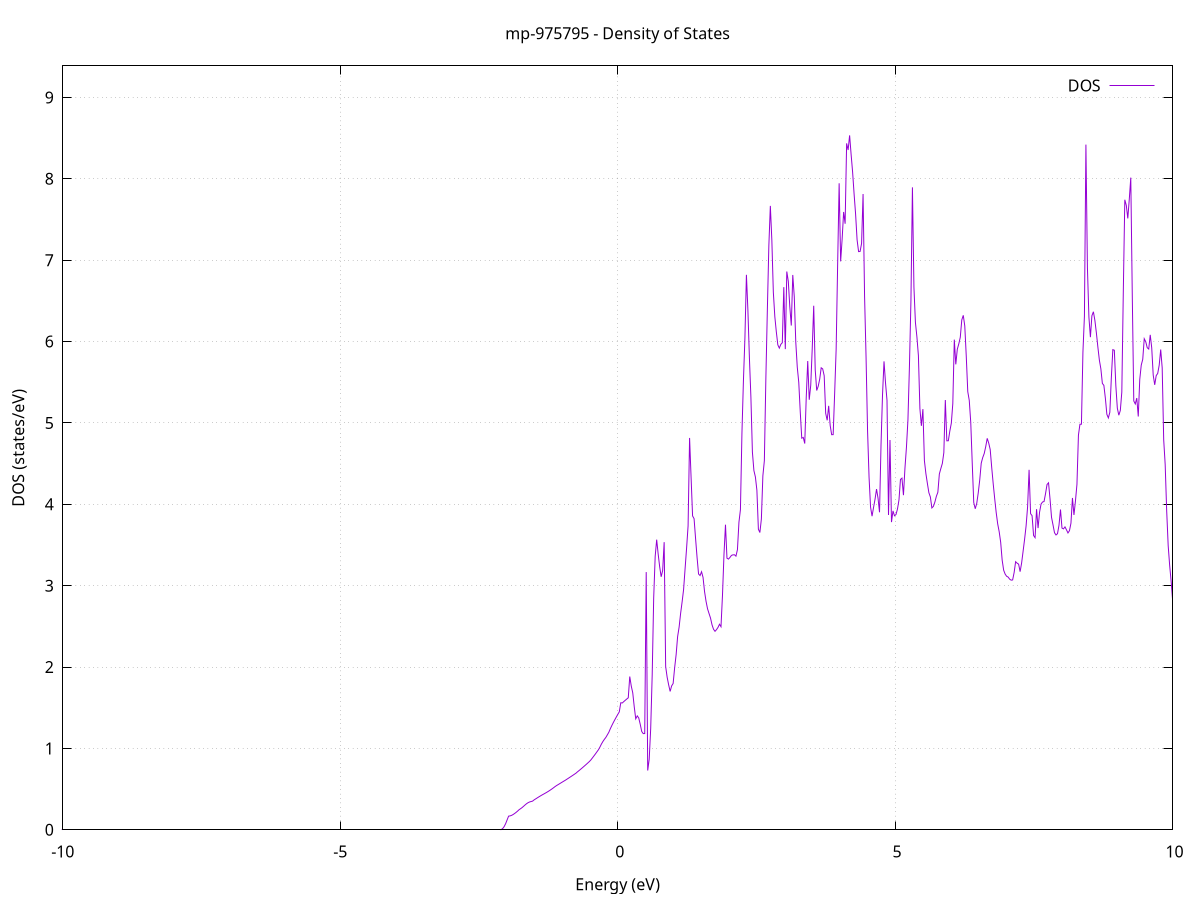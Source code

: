 set title 'mp-975795 - Density of States'
set xlabel 'Energy (eV)'
set ylabel 'DOS (states/eV)'
set grid
set xrange [-10:10]
set yrange [0:9.388]
set xzeroaxis lt -1
set terminal png size 800,600
set output 'mp-975795_dos_gnuplot.png'
plot '-' using 1:2 with lines title 'DOS'
-35.065600 0.000000
-35.038700 0.000000
-35.011700 0.000000
-34.984800 0.000000
-34.957800 0.000000
-34.930800 0.000000
-34.903900 0.000000
-34.876900 0.000000
-34.850000 0.000000
-34.823000 0.000000
-34.796100 0.000000
-34.769100 0.000000
-34.742200 0.000000
-34.715200 0.000000
-34.688300 0.000000
-34.661300 0.000000
-34.634300 0.000000
-34.607400 0.000000
-34.580400 0.000000
-34.553500 0.000000
-34.526500 0.000000
-34.499600 0.000000
-34.472600 0.000000
-34.445700 0.000000
-34.418700 0.000000
-34.391700 0.000000
-34.364800 0.000000
-34.337800 0.000000
-34.310900 0.000000
-34.283900 0.000000
-34.257000 0.000000
-34.230000 0.000000
-34.203100 0.000000
-34.176100 0.000000
-34.149200 0.000000
-34.122200 0.000000
-34.095200 0.000000
-34.068300 0.000000
-34.041300 0.000000
-34.014400 0.000000
-33.987400 0.000000
-33.960500 0.000000
-33.933500 0.000000
-33.906600 0.000000
-33.879600 0.000000
-33.852700 0.000000
-33.825700 0.000000
-33.798700 0.000000
-33.771800 0.000000
-33.744800 0.000000
-33.717900 0.000000
-33.690900 0.000000
-33.664000 0.000000
-33.637000 0.000000
-33.610100 0.000000
-33.583100 0.000000
-33.556100 0.000000
-33.529200 0.000000
-33.502200 0.000000
-33.475300 0.000000
-33.448300 0.000000
-33.421400 0.000000
-33.394400 0.000000
-33.367500 0.000000
-33.340500 0.000000
-33.313600 0.000000
-33.286600 0.000000
-33.259600 0.000000
-33.232700 0.000000
-33.205700 0.000000
-33.178800 0.000000
-33.151800 0.000000
-33.124900 0.000000
-33.097900 0.000000
-33.071000 0.000000
-33.044000 0.000000
-33.017000 0.000000
-32.990100 0.000000
-32.963100 0.000000
-32.936200 0.000000
-32.909200 0.000000
-32.882300 0.000000
-32.855300 0.000000
-32.828400 0.000000
-32.801400 0.000000
-32.774500 0.000000
-32.747500 0.000000
-32.720500 0.000000
-32.693600 0.000000
-32.666600 0.000000
-32.639700 0.000000
-32.612700 0.000000
-32.585800 0.000000
-32.558800 0.000000
-32.531900 0.000000
-32.504900 0.000000
-32.477900 0.000000
-32.451000 0.000000
-32.424000 0.000000
-32.397100 0.000000
-32.370100 0.000000
-32.343200 0.000000
-32.316200 0.000000
-32.289300 0.000000
-32.262300 0.000000
-32.235400 0.000000
-32.208400 0.000000
-32.181400 0.000000
-32.154500 0.000000
-32.127500 0.000000
-32.100600 0.000000
-32.073600 0.000000
-32.046700 0.000000
-32.019700 0.000000
-31.992800 0.000000
-31.965800 0.000000
-31.938900 0.000000
-31.911900 0.000000
-31.884900 0.000000
-31.858000 0.000000
-31.831000 0.000000
-31.804100 0.000000
-31.777100 0.000000
-31.750200 0.000000
-31.723200 0.000000
-31.696300 0.000000
-31.669300 0.000000
-31.642300 0.000000
-31.615400 0.000000
-31.588400 0.000000
-31.561500 0.000000
-31.534500 0.000000
-31.507600 0.000000
-31.480600 0.000000
-31.453700 0.000000
-31.426700 0.000000
-31.399800 0.000000
-31.372800 0.000000
-31.345800 0.000000
-31.318900 0.000000
-31.291900 0.000000
-31.265000 0.000000
-31.238000 0.000000
-31.211100 0.000000
-31.184100 0.000000
-31.157200 0.000000
-31.130200 0.000000
-31.103200 0.000000
-31.076300 0.000000
-31.049300 0.000000
-31.022400 0.000000
-30.995400 0.000000
-30.968500 0.000000
-30.941500 0.000000
-30.914600 0.000000
-30.887600 0.000000
-30.860700 0.000000
-30.833700 0.000000
-30.806700 0.000000
-30.779800 0.000000
-30.752800 0.000000
-30.725900 0.000000
-30.698900 0.000000
-30.672000 0.000000
-30.645000 0.000000
-30.618100 0.000000
-30.591100 0.000000
-30.564200 0.000000
-30.537200 0.000000
-30.510200 0.000000
-30.483300 0.000000
-30.456300 0.000000
-30.429400 0.000000
-30.402400 0.000000
-30.375500 0.000000
-30.348500 0.000000
-30.321600 0.000000
-30.294600 0.000000
-30.267600 0.000000
-30.240700 0.000000
-30.213700 0.000000
-30.186800 0.000000
-30.159800 0.000000
-30.132900 0.000000
-30.105900 0.000000
-30.079000 0.000000
-30.052000 0.000000
-30.025100 0.000000
-29.998100 0.000000
-29.971100 0.000000
-29.944200 0.000000
-29.917200 0.000000
-29.890300 0.000000
-29.863300 0.000000
-29.836400 0.000000
-29.809400 0.000000
-29.782500 0.000000
-29.755500 0.000000
-29.728500 0.000000
-29.701600 0.000000
-29.674600 0.000000
-29.647700 0.000000
-29.620700 0.000000
-29.593800 0.000000
-29.566800 0.000000
-29.539900 0.000000
-29.512900 0.000000
-29.486000 0.000000
-29.459000 0.000000
-29.432000 0.000000
-29.405100 0.000000
-29.378100 0.000000
-29.351200 0.000000
-29.324200 0.000000
-29.297300 0.000000
-29.270300 0.000000
-29.243400 0.000000
-29.216400 0.000000
-29.189500 0.000000
-29.162500 0.000000
-29.135500 0.000000
-29.108600 0.000000
-29.081600 0.000000
-29.054700 0.000000
-29.027700 0.000000
-29.000800 0.000000
-28.973800 0.000000
-28.946900 0.000000
-28.919900 0.000000
-28.892900 0.000000
-28.866000 0.000000
-28.839000 0.000000
-28.812100 0.000000
-28.785100 0.000000
-28.758200 0.000000
-28.731200 0.000000
-28.704300 0.000000
-28.677300 0.000000
-28.650400 0.000000
-28.623400 0.000000
-28.596400 0.000000
-28.569500 0.000000
-28.542500 0.000000
-28.515600 0.000000
-28.488600 0.000000
-28.461700 0.000000
-28.434700 0.000000
-28.407800 0.000000
-28.380800 0.000000
-28.353800 0.000000
-28.326900 0.000000
-28.299900 0.000000
-28.273000 0.000000
-28.246000 0.000000
-28.219100 0.000000
-28.192100 0.000000
-28.165200 0.000000
-28.138200 0.000000
-28.111300 0.000000
-28.084300 0.000000
-28.057300 0.000000
-28.030400 0.000000
-28.003400 0.000000
-27.976500 0.000000
-27.949500 0.000000
-27.922600 0.000000
-27.895600 0.000000
-27.868700 0.000000
-27.841700 0.000000
-27.814800 0.000000
-27.787800 0.000000
-27.760800 0.000000
-27.733900 0.000000
-27.706900 0.000000
-27.680000 0.000000
-27.653000 0.000000
-27.626100 0.000000
-27.599100 0.000000
-27.572200 0.000000
-27.545200 0.000000
-27.518200 0.000000
-27.491300 0.000000
-27.464300 0.000000
-27.437400 0.000000
-27.410400 0.000000
-27.383500 0.000000
-27.356500 0.000000
-27.329600 0.000000
-27.302600 0.000000
-27.275700 0.000000
-27.248700 0.000000
-27.221700 0.000000
-27.194800 0.000000
-27.167800 0.000000
-27.140900 0.000000
-27.113900 0.000000
-27.087000 0.000000
-27.060000 0.000000
-27.033100 0.000000
-27.006100 0.000000
-26.979100 0.000000
-26.952200 0.000000
-26.925200 0.000000
-26.898300 0.000000
-26.871300 0.000000
-26.844400 0.000000
-26.817400 0.000000
-26.790500 0.000000
-26.763500 0.000000
-26.736600 0.000000
-26.709600 0.000000
-26.682600 0.000000
-26.655700 0.000000
-26.628700 0.000000
-26.601800 0.000000
-26.574800 0.000000
-26.547900 0.000000
-26.520900 0.000000
-26.494000 0.000000
-26.467000 0.000000
-26.440100 0.000000
-26.413100 0.000000
-26.386100 0.000000
-26.359200 0.000000
-26.332200 0.000000
-26.305300 0.000000
-26.278300 0.000000
-26.251400 0.000000
-26.224400 0.000000
-26.197500 0.000000
-26.170500 0.000000
-26.143500 0.000000
-26.116600 0.000000
-26.089600 0.000000
-26.062700 0.000000
-26.035700 0.000000
-26.008800 0.000000
-25.981800 0.000000
-25.954900 0.000000
-25.927900 0.000000
-25.901000 0.000000
-25.874000 0.000000
-25.847000 0.000000
-25.820100 0.000000
-25.793100 0.000000
-25.766200 0.000000
-25.739200 0.000000
-25.712300 0.000000
-25.685300 0.000000
-25.658400 0.000000
-25.631400 0.000000
-25.604400 0.000000
-25.577500 0.000000
-25.550500 0.000000
-25.523600 0.000000
-25.496600 0.000000
-25.469700 0.000000
-25.442700 0.000000
-25.415800 0.000000
-25.388800 0.000000
-25.361900 0.000000
-25.334900 0.000000
-25.307900 0.000000
-25.281000 0.000000
-25.254000 0.000000
-25.227100 0.000000
-25.200100 0.000000
-25.173200 0.000000
-25.146200 0.000000
-25.119300 0.000000
-25.092300 0.000000
-25.065400 0.000000
-25.038400 0.000000
-25.011400 0.000000
-24.984500 0.000000
-24.957500 0.000000
-24.930600 0.000000
-24.903600 0.000000
-24.876700 0.000000
-24.849700 0.000000
-24.822800 0.000000
-24.795800 0.000000
-24.768800 0.000000
-24.741900 0.000000
-24.714900 0.000000
-24.688000 0.000000
-24.661000 0.000000
-24.634100 0.000000
-24.607100 0.000000
-24.580200 0.000000
-24.553200 0.000000
-24.526300 0.000000
-24.499300 0.000000
-24.472300 0.000000
-24.445400 0.000000
-24.418400 0.000000
-24.391500 0.000000
-24.364500 0.000000
-24.337600 0.000000
-24.310600 0.000000
-24.283700 0.000000
-24.256700 0.000000
-24.229700 0.000000
-24.202800 0.000000
-24.175800 0.000000
-24.148900 0.000000
-24.121900 0.000000
-24.095000 0.000000
-24.068000 0.000000
-24.041100 0.000000
-24.014100 0.000000
-23.987200 0.000000
-23.960200 0.000000
-23.933200 0.000000
-23.906300 0.000000
-23.879300 0.000000
-23.852400 0.000000
-23.825400 0.000000
-23.798500 0.000000
-23.771500 0.000000
-23.744600 0.000000
-23.717600 0.000000
-23.690700 0.000000
-23.663700 0.000000
-23.636700 0.000000
-23.609800 0.000000
-23.582800 0.000000
-23.555900 0.000000
-23.528900 0.000000
-23.502000 0.000000
-23.475000 0.000000
-23.448100 0.000000
-23.421100 0.000000
-23.394100 0.000000
-23.367200 0.000000
-23.340200 0.000000
-23.313300 0.000000
-23.286300 0.000000
-23.259400 0.000000
-23.232400 0.000000
-23.205500 0.000000
-23.178500 0.000000
-23.151600 0.000000
-23.124600 0.000000
-23.097600 0.000000
-23.070700 0.000000
-23.043700 0.000000
-23.016800 0.000000
-22.989800 0.000000
-22.962900 0.000000
-22.935900 0.000000
-22.909000 0.000000
-22.882000 0.000000
-22.855000 0.000000
-22.828100 0.000000
-22.801100 0.000000
-22.774200 0.000000
-22.747200 0.000000
-22.720300 0.000000
-22.693300 0.000000
-22.666400 0.000000
-22.639400 0.000000
-22.612500 0.000000
-22.585500 0.000000
-22.558500 8.411300
-22.531600 15.690000
-22.504600 51.678600
-22.477700 51.812000
-22.450700 63.717600
-22.423800 24.204200
-22.396800 42.992800
-22.369900 38.914600
-22.342900 46.150200
-22.316000 35.088500
-22.289000 28.296500
-22.262000 81.463500
-22.235100 68.845200
-22.208100 82.211300
-22.181200 0.000000
-22.154200 0.000000
-22.127300 0.000000
-22.100300 0.000000
-22.073400 0.000000
-22.046400 0.000000
-22.019400 0.000000
-21.992500 0.000000
-21.965500 0.000000
-21.938600 0.000000
-21.911600 0.000000
-21.884700 0.000000
-21.857700 0.000000
-21.830800 0.000000
-21.803800 0.000000
-21.776900 0.000000
-21.749900 0.000000
-21.722900 0.000000
-21.696000 0.000000
-21.669000 0.000000
-21.642100 0.000000
-21.615100 0.000000
-21.588200 0.000000
-21.561200 0.000000
-21.534300 0.000000
-21.507300 0.000000
-21.480300 0.000000
-21.453400 0.000000
-21.426400 0.000000
-21.399500 0.000000
-21.372500 0.000000
-21.345600 0.000000
-21.318600 0.000000
-21.291700 0.000000
-21.264700 0.000000
-21.237800 0.000000
-21.210800 0.000000
-21.183800 0.000000
-21.156900 0.000000
-21.129900 0.000000
-21.103000 0.000000
-21.076000 0.000000
-21.049100 0.000000
-21.022100 0.000000
-20.995200 0.000000
-20.968200 0.000000
-20.941200 0.000000
-20.914300 0.000000
-20.887300 0.000000
-20.860400 0.000000
-20.833400 0.000000
-20.806500 0.000000
-20.779500 0.000000
-20.752600 0.000000
-20.725600 0.000000
-20.698700 0.000000
-20.671700 0.000000
-20.644700 0.000000
-20.617800 0.000000
-20.590800 0.000000
-20.563900 0.000000
-20.536900 0.000000
-20.510000 0.000000
-20.483000 0.000000
-20.456100 0.000000
-20.429100 0.000000
-20.402200 0.000000
-20.375200 0.000000
-20.348200 0.000000
-20.321300 0.000000
-20.294300 0.000000
-20.267400 0.000000
-20.240400 0.000000
-20.213500 0.000000
-20.186500 0.000000
-20.159600 0.000000
-20.132600 0.000000
-20.105600 0.000000
-20.078700 0.000000
-20.051700 0.000000
-20.024800 0.000000
-19.997800 0.000000
-19.970900 0.000000
-19.943900 0.000000
-19.917000 0.000000
-19.890000 0.000000
-19.863100 0.000000
-19.836100 0.000000
-19.809100 0.000000
-19.782200 0.000000
-19.755200 0.000000
-19.728300 0.000000
-19.701300 0.000000
-19.674400 0.000000
-19.647400 0.000000
-19.620500 0.000000
-19.593500 0.000000
-19.566500 0.000000
-19.539600 0.000000
-19.512600 0.000000
-19.485700 0.000000
-19.458700 0.000000
-19.431800 0.000000
-19.404800 0.000000
-19.377900 0.000000
-19.350900 0.000000
-19.324000 0.000000
-19.297000 0.000000
-19.270000 0.000000
-19.243100 0.000000
-19.216100 0.000000
-19.189200 0.000000
-19.162200 0.000000
-19.135300 0.000000
-19.108300 0.000000
-19.081400 0.000000
-19.054400 0.000000
-19.027500 0.000000
-19.000500 0.000000
-18.973500 0.000000
-18.946600 0.000000
-18.919600 0.000000
-18.892700 0.000000
-18.865700 0.000000
-18.838800 0.000000
-18.811800 0.000000
-18.784900 0.000000
-18.757900 0.000000
-18.730900 0.000000
-18.704000 0.000000
-18.677000 0.000000
-18.650100 0.000000
-18.623100 0.000000
-18.596200 0.000000
-18.569200 0.000000
-18.542300 0.000000
-18.515300 0.000000
-18.488400 0.000000
-18.461400 0.000000
-18.434400 0.000000
-18.407500 0.000000
-18.380500 0.000000
-18.353600 0.000000
-18.326600 0.000000
-18.299700 0.000000
-18.272700 0.000000
-18.245800 0.000000
-18.218800 0.000000
-18.191800 0.000000
-18.164900 0.000000
-18.137900 0.000000
-18.111000 0.000000
-18.084000 0.000000
-18.057100 0.000000
-18.030100 0.000000
-18.003200 0.000000
-17.976200 0.000000
-17.949300 0.000000
-17.922300 0.000000
-17.895300 0.000000
-17.868400 0.000000
-17.841400 0.000000
-17.814500 0.000000
-17.787500 0.000000
-17.760600 0.000000
-17.733600 0.000000
-17.706700 0.000000
-17.679700 0.000000
-17.652800 0.000000
-17.625800 0.000000
-17.598800 0.000000
-17.571900 0.000000
-17.544900 0.000000
-17.518000 0.000000
-17.491000 0.000000
-17.464100 0.000000
-17.437100 0.000000
-17.410200 0.000000
-17.383200 0.000000
-17.356200 0.000000
-17.329300 0.000000
-17.302300 0.000000
-17.275400 0.000000
-17.248400 0.000000
-17.221500 0.000000
-17.194500 0.000000
-17.167600 0.000000
-17.140600 0.000000
-17.113700 0.000000
-17.086700 0.000000
-17.059700 0.000000
-17.032800 0.000000
-17.005800 0.000000
-16.978900 0.000000
-16.951900 0.000000
-16.925000 0.000000
-16.898000 0.000000
-16.871100 0.000000
-16.844100 0.000000
-16.817100 0.000000
-16.790200 0.000000
-16.763200 0.000000
-16.736300 0.000000
-16.709300 0.000000
-16.682400 0.000000
-16.655400 0.000000
-16.628500 0.000000
-16.601500 0.000000
-16.574600 0.000000
-16.547600 0.000000
-16.520600 0.000000
-16.493700 0.000000
-16.466700 0.000000
-16.439800 0.000000
-16.412800 0.000000
-16.385900 0.000000
-16.358900 0.000000
-16.332000 0.000000
-16.305000 0.000000
-16.278100 0.000000
-16.251100 0.000000
-16.224100 0.000000
-16.197200 0.000000
-16.170200 0.000000
-16.143300 0.000000
-16.116300 0.000000
-16.089400 0.000000
-16.062400 0.000000
-16.035500 0.000000
-16.008500 0.000000
-15.981500 0.000000
-15.954600 0.000000
-15.927600 0.000000
-15.900700 0.000000
-15.873700 0.000000
-15.846800 0.000000
-15.819800 0.000000
-15.792900 0.000000
-15.765900 0.000000
-15.739000 0.000000
-15.712000 0.000000
-15.685000 0.000000
-15.658100 0.000000
-15.631100 0.000000
-15.604200 0.000000
-15.577200 0.000000
-15.550300 0.000000
-15.523300 0.000000
-15.496400 0.000000
-15.469400 0.000000
-15.442400 0.000000
-15.415500 0.000000
-15.388500 0.000000
-15.361600 0.000000
-15.334600 0.000000
-15.307700 0.000000
-15.280700 0.000000
-15.253800 0.000000
-15.226800 0.000000
-15.199900 0.000000
-15.172900 0.000000
-15.145900 0.000000
-15.119000 0.000000
-15.092000 0.000000
-15.065100 0.000000
-15.038100 0.000000
-15.011200 0.000000
-14.984200 0.000000
-14.957300 0.000000
-14.930300 0.000000
-14.903400 0.000000
-14.876400 0.000000
-14.849400 0.000000
-14.822500 0.000000
-14.795500 11.249200
-14.768600 115.841800
-14.741600 0.000000
-14.714700 0.000000
-14.687700 0.000000
-14.660800 0.000000
-14.633800 0.000000
-14.606800 0.000000
-14.579900 0.000000
-14.552900 0.000000
-14.526000 0.000000
-14.499000 0.000000
-14.472100 0.000000
-14.445100 0.000000
-14.418200 0.000000
-14.391200 0.000000
-14.364300 0.000000
-14.337300 0.000000
-14.310300 0.000000
-14.283400 0.000000
-14.256400 0.000000
-14.229500 0.000000
-14.202500 0.000000
-14.175600 0.000000
-14.148600 0.000000
-14.121700 0.000000
-14.094700 0.000000
-14.067700 0.000000
-14.040800 0.000000
-14.013800 0.000000
-13.986900 0.000000
-13.959900 0.000000
-13.933000 0.000000
-13.906000 0.000000
-13.879100 0.000000
-13.852100 0.000000
-13.825200 0.000000
-13.798200 0.000000
-13.771200 0.000000
-13.744300 0.000000
-13.717300 0.000000
-13.690400 0.000000
-13.663400 0.000000
-13.636500 0.000000
-13.609500 0.000000
-13.582600 0.000000
-13.555600 0.000000
-13.528700 0.000000
-13.501700 0.000000
-13.474700 0.000000
-13.447800 0.000000
-13.420800 0.000000
-13.393900 0.000000
-13.366900 0.000000
-13.340000 0.000000
-13.313000 0.000000
-13.286100 0.000000
-13.259100 0.000000
-13.232100 0.000000
-13.205200 0.000000
-13.178200 0.000000
-13.151300 0.000000
-13.124300 0.000000
-13.097400 0.000000
-13.070400 0.000000
-13.043500 0.000000
-13.016500 0.000000
-12.989600 0.000000
-12.962600 0.000000
-12.935600 0.000000
-12.908700 0.000000
-12.881700 0.000000
-12.854800 0.000000
-12.827800 0.000000
-12.800900 0.000000
-12.773900 0.000000
-12.747000 0.000000
-12.720000 0.000000
-12.693000 0.000000
-12.666100 0.000000
-12.639100 0.000000
-12.612200 0.000000
-12.585200 0.000000
-12.558300 0.000000
-12.531300 0.000000
-12.504400 0.000000
-12.477400 0.000000
-12.450500 0.000000
-12.423500 0.000000
-12.396500 0.000000
-12.369600 0.000000
-12.342600 0.000000
-12.315700 0.000000
-12.288700 0.000000
-12.261800 0.000000
-12.234800 0.000000
-12.207900 0.000000
-12.180900 0.000000
-12.154000 0.000000
-12.127000 0.000000
-12.100000 0.000000
-12.073100 0.000000
-12.046100 0.000000
-12.019200 0.000000
-11.992200 0.000000
-11.965300 0.000000
-11.938300 0.000000
-11.911400 0.000000
-11.884400 0.000000
-11.857400 0.000000
-11.830500 0.000000
-11.803500 0.000000
-11.776600 0.000000
-11.749600 0.000000
-11.722700 0.000000
-11.695700 0.000000
-11.668800 0.000000
-11.641800 0.000000
-11.614900 0.000000
-11.587900 0.000000
-11.560900 0.000000
-11.534000 0.000000
-11.507000 0.000000
-11.480100 0.000000
-11.453100 0.000000
-11.426200 0.000000
-11.399200 0.000000
-11.372300 0.000000
-11.345300 0.000000
-11.318300 0.000000
-11.291400 0.000000
-11.264400 0.000000
-11.237500 0.000000
-11.210500 0.000000
-11.183600 0.000000
-11.156600 0.000000
-11.129700 0.000000
-11.102700 0.000000
-11.075800 0.000000
-11.048800 0.000000
-11.021800 0.000000
-10.994900 0.000000
-10.967900 0.000000
-10.941000 0.000000
-10.914000 0.000000
-10.887100 0.000000
-10.860100 0.000000
-10.833200 0.000000
-10.806200 0.000000
-10.779200 0.000000
-10.752300 0.000000
-10.725300 0.000000
-10.698400 0.000000
-10.671400 0.000000
-10.644500 0.000000
-10.617500 0.000000
-10.590600 0.000000
-10.563600 0.000000
-10.536700 0.000000
-10.509700 0.000000
-10.482700 0.000000
-10.455800 0.000000
-10.428800 0.000000
-10.401900 0.000000
-10.374900 0.000000
-10.348000 0.000000
-10.321000 0.000000
-10.294100 0.000000
-10.267100 0.000000
-10.240200 0.000000
-10.213200 0.000000
-10.186200 0.000000
-10.159300 0.000000
-10.132300 0.000000
-10.105400 0.000000
-10.078400 0.000000
-10.051500 0.000000
-10.024500 0.000000
-9.997600 0.000000
-9.970600 0.000000
-9.943600 0.000000
-9.916700 0.000000
-9.889700 0.000000
-9.862800 0.000000
-9.835800 0.000000
-9.808900 0.000000
-9.781900 0.000000
-9.755000 0.000000
-9.728000 0.000000
-9.701100 0.000000
-9.674100 0.000000
-9.647100 0.000000
-9.620200 0.000000
-9.593200 0.000000
-9.566300 0.000000
-9.539300 0.000000
-9.512400 0.000000
-9.485400 0.000000
-9.458500 0.000000
-9.431500 0.000000
-9.404500 0.000000
-9.377600 0.000000
-9.350600 0.000000
-9.323700 0.000000
-9.296700 0.000000
-9.269800 0.000000
-9.242800 0.000000
-9.215900 0.000000
-9.188900 0.000000
-9.162000 0.000000
-9.135000 0.000000
-9.108000 0.000000
-9.081100 0.000000
-9.054100 0.000000
-9.027200 0.000000
-9.000200 0.000000
-8.973300 0.000000
-8.946300 0.000000
-8.919400 0.000000
-8.892400 0.000000
-8.865500 0.000000
-8.838500 0.000000
-8.811500 0.000000
-8.784600 0.000000
-8.757600 0.000000
-8.730700 0.000000
-8.703700 0.000000
-8.676800 0.000000
-8.649800 0.000000
-8.622900 0.000000
-8.595900 0.000000
-8.568900 0.000000
-8.542000 0.000000
-8.515000 0.000000
-8.488100 0.000000
-8.461100 0.000000
-8.434200 0.000000
-8.407200 0.000000
-8.380300 0.000000
-8.353300 0.000000
-8.326400 0.000000
-8.299400 0.000000
-8.272400 0.000000
-8.245500 0.000000
-8.218500 0.000000
-8.191600 0.000000
-8.164600 0.000000
-8.137700 0.000000
-8.110700 0.000000
-8.083800 0.000000
-8.056800 0.000000
-8.029800 0.000000
-8.002900 0.000000
-7.975900 0.000000
-7.949000 0.000000
-7.922000 0.000000
-7.895100 0.000000
-7.868100 0.000000
-7.841200 0.000000
-7.814200 0.000000
-7.787300 0.000000
-7.760300 0.000000
-7.733300 0.000000
-7.706400 0.000000
-7.679400 0.000000
-7.652500 0.000000
-7.625500 0.000000
-7.598600 0.000000
-7.571600 0.000000
-7.544700 0.000000
-7.517700 0.000000
-7.490800 0.000000
-7.463800 0.000000
-7.436800 0.000000
-7.409900 0.000000
-7.382900 0.000000
-7.356000 0.000000
-7.329000 0.000000
-7.302100 0.000000
-7.275100 0.000000
-7.248200 0.000000
-7.221200 0.000000
-7.194200 0.000000
-7.167300 0.000000
-7.140300 0.000000
-7.113400 0.000000
-7.086400 0.000000
-7.059500 0.000000
-7.032500 0.000000
-7.005600 0.000000
-6.978600 0.000000
-6.951700 0.000000
-6.924700 0.000000
-6.897700 0.000000
-6.870800 0.000000
-6.843800 0.000000
-6.816900 0.000000
-6.789900 0.000000
-6.763000 0.000000
-6.736000 0.000000
-6.709100 0.000000
-6.682100 0.000000
-6.655100 0.000000
-6.628200 0.000000
-6.601200 0.000000
-6.574300 0.000000
-6.547300 0.000000
-6.520400 0.000000
-6.493400 0.000000
-6.466500 0.000000
-6.439500 0.000000
-6.412600 0.000000
-6.385600 0.000000
-6.358600 0.000000
-6.331700 0.000000
-6.304700 0.000000
-6.277800 0.000000
-6.250800 0.000000
-6.223900 0.000000
-6.196900 0.000000
-6.170000 0.000000
-6.143000 0.000000
-6.116100 0.000000
-6.089100 0.000000
-6.062100 0.000000
-6.035200 0.000000
-6.008200 0.000000
-5.981300 0.000000
-5.954300 0.000000
-5.927400 0.000000
-5.900400 0.000000
-5.873500 0.000000
-5.846500 0.000000
-5.819500 0.000000
-5.792600 0.000000
-5.765600 0.000000
-5.738700 0.000000
-5.711700 0.000000
-5.684800 0.000000
-5.657800 0.000000
-5.630900 0.000000
-5.603900 0.000000
-5.577000 0.000000
-5.550000 0.000000
-5.523000 0.000000
-5.496100 0.000000
-5.469100 0.000000
-5.442200 0.000000
-5.415200 0.000000
-5.388300 0.000000
-5.361300 0.000000
-5.334400 0.000000
-5.307400 0.000000
-5.280400 0.000000
-5.253500 0.000000
-5.226500 0.000000
-5.199600 0.000000
-5.172600 0.000000
-5.145700 0.000000
-5.118700 0.000000
-5.091800 0.000000
-5.064800 0.000000
-5.037900 0.000000
-5.010900 0.000000
-4.983900 0.000000
-4.957000 0.000000
-4.930000 0.000000
-4.903100 0.000000
-4.876100 0.000000
-4.849200 0.000000
-4.822200 0.000000
-4.795300 0.000000
-4.768300 0.000000
-4.741400 0.000000
-4.714400 0.000000
-4.687400 0.000000
-4.660500 0.000000
-4.633500 0.000000
-4.606600 0.000000
-4.579600 0.000000
-4.552700 0.000000
-4.525700 0.000000
-4.498800 0.000000
-4.471800 0.000000
-4.444800 0.000000
-4.417900 0.000000
-4.390900 0.000000
-4.364000 0.000000
-4.337000 0.000000
-4.310100 0.000000
-4.283100 0.000000
-4.256200 0.000000
-4.229200 0.000000
-4.202300 0.000000
-4.175300 0.000000
-4.148300 0.000000
-4.121400 0.000000
-4.094400 0.000000
-4.067500 0.000000
-4.040500 0.000000
-4.013600 0.000000
-3.986600 0.000000
-3.959700 0.000000
-3.932700 0.000000
-3.905700 0.000000
-3.878800 0.000000
-3.851800 0.000000
-3.824900 0.000000
-3.797900 0.000000
-3.771000 0.000000
-3.744000 0.000000
-3.717100 0.000000
-3.690100 0.000000
-3.663200 0.000000
-3.636200 0.000000
-3.609200 0.000000
-3.582300 0.000000
-3.555300 0.000000
-3.528400 0.000000
-3.501400 0.000000
-3.474500 0.000000
-3.447500 0.000000
-3.420600 0.000000
-3.393600 0.000000
-3.366700 0.000000
-3.339700 0.000000
-3.312700 0.000000
-3.285800 0.000000
-3.258800 0.000000
-3.231900 0.000000
-3.204900 0.000000
-3.178000 0.000000
-3.151000 0.000000
-3.124100 0.000000
-3.097100 0.000000
-3.070100 0.000000
-3.043200 0.000000
-3.016200 0.000000
-2.989300 0.000000
-2.962300 0.000000
-2.935400 0.000000
-2.908400 0.000000
-2.881500 0.000000
-2.854500 0.000000
-2.827600 0.000000
-2.800600 0.000000
-2.773600 0.000000
-2.746700 0.000000
-2.719700 0.000000
-2.692800 0.000000
-2.665800 0.000000
-2.638900 0.000000
-2.611900 0.000000
-2.585000 0.000000
-2.558000 0.000000
-2.531000 0.000000
-2.504100 0.000000
-2.477100 0.000000
-2.450200 0.000000
-2.423200 0.000000
-2.396300 0.000000
-2.369300 0.000000
-2.342400 0.000000
-2.315400 0.000000
-2.288500 0.000000
-2.261500 0.000000
-2.234500 0.000000
-2.207600 0.000000
-2.180600 0.000000
-2.153700 0.000000
-2.126700 0.000000
-2.099800 0.001900
-2.072800 0.014500
-2.045900 0.038800
-2.018900 0.074900
-1.992000 0.121400
-1.965000 0.167700
-1.938000 0.170700
-1.911100 0.177300
-1.884100 0.187400
-1.857200 0.199900
-1.830200 0.213900
-1.803300 0.229500
-1.776300 0.246700
-1.749400 0.259000
-1.722400 0.272600
-1.695400 0.288600
-1.668500 0.305000
-1.641500 0.320500
-1.614600 0.332700
-1.587600 0.341600
-1.560700 0.347100
-1.533700 0.351900
-1.506800 0.366800
-1.479800 0.378400
-1.452900 0.390200
-1.425900 0.401900
-1.398900 0.413200
-1.372000 0.424100
-1.345000 0.434500
-1.318100 0.444500
-1.291100 0.455100
-1.264200 0.466100
-1.237200 0.477500
-1.210300 0.489600
-1.183300 0.502400
-1.156300 0.515900
-1.129400 0.530000
-1.102400 0.542700
-1.075500 0.553800
-1.048500 0.565000
-1.021600 0.576300
-0.994600 0.587500
-0.967700 0.598600
-0.940700 0.609700
-0.913800 0.621700
-0.886800 0.633800
-0.859800 0.645900
-0.832900 0.658000
-0.805900 0.670300
-0.779000 0.682700
-0.752000 0.695100
-0.725100 0.711300
-0.698100 0.726200
-0.671200 0.741400
-0.644200 0.757000
-0.617300 0.772900
-0.590300 0.789100
-0.563300 0.805300
-0.536400 0.821900
-0.509400 0.838800
-0.482500 0.858300
-0.455500 0.882400
-0.428600 0.906500
-0.401600 0.931100
-0.374700 0.956800
-0.347700 0.982200
-0.320700 1.014800
-0.293800 1.051800
-0.266800 1.083700
-0.239900 1.110600
-0.212900 1.135100
-0.186000 1.166100
-0.159000 1.198200
-0.132100 1.241700
-0.105100 1.280500
-0.078200 1.317300
-0.051200 1.352100
-0.024200 1.385500
0.002700 1.417900
0.029700 1.449100
0.056600 1.561000
0.083600 1.558300
0.110500 1.575100
0.137500 1.591300
0.164400 1.606900
0.191400 1.621800
0.218400 1.883100
0.245300 1.766800
0.272300 1.682900
0.299200 1.510500
0.326200 1.363500
0.353100 1.399800
0.380100 1.374400
0.407000 1.296700
0.434000 1.208000
0.460900 1.181800
0.487900 1.182400
0.514900 3.166900
0.541800 0.728400
0.568800 0.867400
0.595700 1.244800
0.622700 1.902600
0.649600 2.848600
0.676600 3.360900
0.703500 3.565200
0.730500 3.387700
0.757500 3.231800
0.784400 3.109200
0.811400 3.186800
0.838300 3.534700
0.865300 2.006300
0.892200 1.875000
0.919200 1.781500
0.946100 1.700200
0.973100 1.768200
1.000000 1.797600
1.027000 1.988800
1.054000 2.151800
1.080900 2.374000
1.107900 2.491000
1.134800 2.658300
1.161800 2.800000
1.188700 2.953600
1.215700 3.209700
1.242600 3.461500
1.269600 3.734600
1.296500 4.815700
1.323500 4.333600
1.350500 3.857100
1.377400 3.823700
1.404400 3.580200
1.431300 3.348200
1.458300 3.143500
1.485200 3.124500
1.512200 3.171000
1.539100 3.101600
1.566100 2.928600
1.593100 2.808200
1.620000 2.716300
1.647000 2.658100
1.673900 2.601700
1.700900 2.519200
1.727800 2.464800
1.754800 2.438900
1.781700 2.459400
1.808700 2.487100
1.835600 2.525800
1.862600 2.495800
1.889600 2.882200
1.916500 3.384000
1.943500 3.749600
1.970400 3.337500
1.997400 3.326600
2.024300 3.347100
2.051300 3.372100
2.078200 3.378800
2.105200 3.379600
2.132200 3.362700
2.159100 3.443100
2.186100 3.779900
2.213000 3.933700
2.240000 4.871000
2.266900 5.517500
2.293900 6.045600
2.320800 6.820000
2.347800 6.382200
2.374700 5.800000
2.401700 5.316800
2.428700 4.641800
2.455600 4.415000
2.482600 4.336000
2.509500 4.173200
2.536500 3.694000
2.563400 3.653000
2.590400 3.819000
2.617300 4.349600
2.644300 4.536400
2.671200 5.543600
2.698200 6.390800
2.725200 7.179600
2.752100 7.667200
2.779100 7.247600
2.806000 6.605600
2.833000 6.305300
2.859900 6.119100
2.886900 5.959600
2.913800 5.919500
2.940800 5.965500
2.967800 5.986100
2.994700 6.669000
3.021700 5.906700
3.048600 6.860700
3.075600 6.740700
3.102500 6.430600
3.129500 6.196800
3.156400 6.818500
3.183400 6.551100
3.210300 5.995200
3.237300 5.686100
3.264300 5.497800
3.291200 5.135100
3.318200 4.812500
3.345100 4.821500
3.372100 4.746600
3.399000 5.313900
3.426000 5.760400
3.452900 5.284700
3.479900 5.461800
3.506900 5.912500
3.533800 6.440000
3.560800 5.652600
3.587700 5.398700
3.614700 5.450300
3.641600 5.538000
3.668600 5.677500
3.695500 5.663900
3.722500 5.580300
3.749400 5.118400
3.776400 5.032300
3.803400 5.210200
3.830300 4.969000
3.857300 4.855400
3.884200 4.856200
3.911200 5.365300
3.938100 5.906800
3.965100 6.950000
3.992000 7.945300
4.019000 6.985300
4.045900 7.257700
4.072900 7.592700
4.099900 7.447900
4.126800 8.435600
4.153800 8.354400
4.180700 8.534200
4.207700 8.299600
4.234600 8.083500
4.261600 7.812100
4.288500 7.567000
4.315500 7.249500
4.342500 7.105300
4.369400 7.107100
4.396400 7.205600
4.423300 7.813400
4.450300 6.557700
4.477200 5.806900
4.504200 4.904000
4.531100 4.333700
4.558100 3.966300
4.585000 3.853700
4.612000 3.961100
4.639000 4.062700
4.665900 4.186600
4.692900 4.075400
4.719800 3.902000
4.746800 4.732300
4.773700 5.344300
4.800700 5.756700
4.827600 5.493800
4.854600 5.278300
4.881600 3.868200
4.908500 4.789900
4.935500 3.781100
4.962400 3.919100
4.989400 3.858700
5.016300 3.873800
5.043300 3.942000
5.070200 4.053000
5.097200 4.305800
5.124100 4.321400
5.151100 4.112500
5.178100 4.443800
5.205000 4.701100
5.232000 5.038000
5.258900 5.694600
5.285900 6.500000
5.312800 7.894900
5.339800 6.670400
5.366700 6.235400
5.393700 6.056100
5.420600 5.827100
5.447600 5.175100
5.474600 4.964000
5.501500 5.169700
5.528500 4.537500
5.555400 4.377100
5.582400 4.256100
5.609300 4.142300
5.636300 4.089600
5.663200 3.955300
5.690200 3.974300
5.717200 4.027000
5.744100 4.097800
5.771100 4.148000
5.798000 4.372400
5.825000 4.439700
5.851900 4.501700
5.878900 4.634700
5.905800 5.281900
5.932800 4.780300
5.959700 4.780500
5.986700 4.899200
6.013700 4.996900
6.040600 5.237100
6.067600 6.023800
6.094500 5.719500
6.121500 5.905800
6.148400 5.971000
6.175400 6.053100
6.202300 6.265600
6.229300 6.322400
6.256300 6.192300
6.283200 5.818800
6.310200 5.384600
6.337100 5.276400
6.364100 5.005500
6.391000 4.500300
6.418000 4.021700
6.444900 3.945000
6.471900 4.010000
6.498800 4.139500
6.525800 4.298900
6.552800 4.504900
6.579700 4.574100
6.606700 4.623800
6.633600 4.707800
6.660600 4.810500
6.687500 4.753200
6.714500 4.673500
6.741400 4.454700
6.768400 4.253800
6.795300 4.071000
6.822300 3.900000
6.849300 3.759900
6.876200 3.663800
6.903200 3.533600
6.930100 3.314000
6.957100 3.190100
6.984000 3.142000
7.011000 3.115200
7.037900 3.105600
7.064900 3.080100
7.091900 3.067700
7.118800 3.070300
7.145800 3.161600
7.172700 3.294600
7.199700 3.276300
7.226600 3.264500
7.253600 3.172000
7.280500 3.277900
7.307500 3.423000
7.334400 3.570300
7.361400 3.734300
7.388400 3.968000
7.415300 4.423600
7.442300 3.885200
7.469200 3.860000
7.496200 3.616300
7.523100 3.590000
7.550100 3.940100
7.577000 3.707700
7.604000 3.901900
7.631000 4.002600
7.657900 4.028300
7.684900 4.034000
7.711800 4.130900
7.738800 4.243200
7.765700 4.263900
7.792700 4.067500
7.819600 3.840700
7.846600 3.746500
7.873500 3.650700
7.900500 3.623000
7.927500 3.638900
7.954400 3.743400
7.981400 3.936300
8.008300 3.707800
8.035300 3.698000
8.062200 3.722400
8.089200 3.686000
8.116100 3.647700
8.143100 3.675800
8.170000 3.768100
8.197000 4.078100
8.224000 3.869100
8.250900 4.040900
8.277900 4.244200
8.304800 4.849800
8.331800 4.983700
8.358700 4.984300
8.385700 5.869800
8.412600 6.312000
8.439600 8.420400
8.466600 6.910400
8.493500 6.300500
8.520500 6.053800
8.547400 6.317400
8.574400 6.366300
8.601300 6.259200
8.628300 6.105500
8.655200 5.931100
8.682200 5.771400
8.709100 5.664000
8.736100 5.485700
8.763100 5.461600
8.790000 5.304700
8.817000 5.105900
8.843900 5.061400
8.870900 5.130700
8.897800 5.556000
8.924800 5.900900
8.951700 5.893400
8.978700 5.459900
9.005700 5.181200
9.032600 5.094900
9.059600 5.152900
9.086500 5.378500
9.113500 6.610300
9.140400 7.742800
9.167400 7.673800
9.194300 7.513200
9.221300 7.749700
9.248200 8.014400
9.275200 6.564800
9.302200 5.270500
9.329100 5.232800
9.356100 5.305500
9.383000 5.079000
9.410000 5.535000
9.436900 5.710400
9.463900 5.782300
9.490800 6.034700
9.517800 5.998100
9.544700 5.924100
9.571700 5.908100
9.598700 6.082500
9.625600 5.923000
9.652600 5.586600
9.679500 5.468000
9.706500 5.581800
9.733400 5.607900
9.760400 5.709600
9.787300 5.902200
9.814300 5.676300
9.841300 4.792900
9.868200 4.488600
9.895200 3.920700
9.922100 3.492200
9.949100 3.246500
9.976000 3.049800
10.003000 2.811700
10.029900 2.522600
10.056900 2.306900
10.083800 2.406900
10.110800 2.475500
10.137800 2.479000
10.164700 2.403900
10.191700 2.760400
10.218600 2.552400
10.245600 2.393300
10.272500 2.319100
10.299500 2.238600
10.326400 2.160700
10.353400 2.059800
10.380400 1.938300
10.407300 1.817500
10.434300 1.738800
10.461200 1.646900
10.488200 1.572600
10.515100 1.764800
10.542100 2.277100
10.569000 2.597300
10.596000 2.808800
10.622900 2.835600
10.649900 2.880400
10.676900 2.791500
10.703800 2.610800
10.730800 2.588700
10.757700 2.600700
10.784700 2.638500
10.811600 2.707800
10.838600 2.797800
10.865500 3.016200
10.892500 3.125500
10.919400 3.079500
10.946400 3.114200
10.973400 3.034200
11.000300 2.975600
11.027300 3.019300
11.054200 3.077500
11.081200 3.330500
11.108100 3.538300
11.135100 3.517700
11.162000 3.364100
11.189000 3.299300
11.216000 3.268200
11.242900 3.257800
11.269900 3.222900
11.296800 3.243500
11.323800 3.159500
11.350700 3.028600
11.377700 2.922500
11.404600 2.930500
11.431600 2.950300
11.458500 2.946700
11.485500 3.019500
11.512500 2.981200
11.539400 3.251200
11.566400 2.660800
11.593300 2.704200
11.620300 2.695600
11.647200 2.745900
11.674200 2.810400
11.701100 2.925300
11.728100 3.091900
11.755100 3.315000
11.782000 3.132400
11.809000 2.995500
11.835900 2.924800
11.862900 2.878600
11.889800 2.870500
11.916800 2.856500
11.943700 2.745600
11.970700 2.654200
11.997600 2.629100
12.024600 2.624500
12.051600 2.615300
12.078500 2.711500
12.105500 2.760200
12.132400 2.688300
12.159400 2.626900
12.186300 2.553700
12.213300 2.486200
12.240200 2.480000
12.267200 2.492200
12.294200 2.505600
12.321100 2.623400
12.348100 2.432400
12.375000 2.415200
12.402000 2.371300
12.428900 2.359600
12.455900 2.360900
12.482800 2.384500
12.509800 2.533600
12.536700 2.646700
12.563700 2.763100
12.590700 2.918600
12.617600 3.099900
12.644600 3.205200
12.671500 3.229200
12.698500 3.167300
12.725400 3.052300
12.752400 3.024900
12.779300 2.975900
12.806300 2.867700
12.833200 2.788800
12.860200 2.765800
12.887200 2.770800
12.914100 2.785300
12.941100 2.803300
12.968000 2.708900
12.995000 2.816000
13.021900 3.129900
13.048900 3.301500
13.075800 3.433500
13.102800 3.572900
13.129800 4.068600
13.156700 3.883600
13.183700 3.924800
13.210600 3.867800
13.237600 3.775500
13.264500 3.673900
13.291500 3.630500
13.318400 3.650100
13.345400 3.605100
13.372300 3.572200
13.399300 3.660200
13.426300 3.836700
13.453200 3.837100
13.480200 3.886700
13.507100 3.355400
13.534100 3.211900
13.561000 3.121100
13.588000 2.841400
13.614900 2.771400
13.641900 2.630700
13.668900 2.703300
13.695800 2.828200
13.722800 2.991100
13.749700 3.191100
13.776700 3.491600
13.803600 3.656800
13.830600 3.818500
13.857500 3.850000
13.884500 4.039000
13.911400 4.100400
13.938400 3.973600
13.965400 3.880800
13.992300 3.901200
14.019300 3.995000
14.046200 4.138000
14.073200 4.382300
14.100100 4.374400
14.127100 4.524100
14.154000 4.746900
14.181000 4.919600
14.207900 4.959000
14.234900 5.083200
14.261900 5.097400
14.288800 5.379500
14.315800 5.454500
14.342700 5.262800
14.369700 5.157400
14.396600 5.094200
14.423600 5.123100
14.450500 5.038300
14.477500 4.783000
14.504500 4.635600
14.531400 4.436200
14.558400 4.390200
14.585300 4.308400
14.612300 4.347100
14.639200 4.694700
14.666200 4.775600
14.693100 4.754600
14.720100 4.731500
14.747000 4.852900
14.774000 5.547700
14.801000 5.469500
14.827900 4.868000
14.854900 4.855100
14.881800 4.844900
14.908800 4.917600
14.935700 5.147200
14.962700 5.733400
14.989600 5.760300
15.016600 5.694400
15.043600 5.650200
15.070500 5.575800
15.097500 5.395000
15.124400 5.426200
15.151400 5.657300
15.178300 6.084100
15.205300 7.091700
15.232200 7.602800
15.259200 8.249100
15.286100 7.297600
15.313100 6.937700
15.340100 6.736000
15.367000 6.148900
15.394000 5.923300
15.420900 5.465500
15.447900 5.361900
15.474800 5.336600
15.501800 5.218100
15.528700 5.313900
15.555700 5.323100
15.582600 5.516600
15.609600 5.887800
15.636600 6.144300
15.663500 6.051300
15.690500 5.392100
15.717400 5.115300
15.744400 5.180600
15.771300 4.986600
15.798300 5.271900
15.825200 4.653400
15.852200 4.437800
15.879200 4.215600
15.906100 4.265700
15.933100 4.526400
15.960000 5.234400
15.987000 5.602400
16.013900 6.248100
16.040900 5.875500
16.067800 5.033600
16.094800 3.925500
16.121700 2.521700
16.148700 1.918300
16.175700 1.466900
16.202600 1.027100
16.229600 0.642500
16.256500 0.329700
16.283500 0.138300
16.310400 0.072000
16.337400 0.040200
16.364300 0.016900
16.391300 0.001000
16.418300 0.000000
16.445200 0.000000
16.472200 0.000000
16.499100 0.000000
16.526100 0.000000
16.553000 0.000000
16.580000 0.000000
16.606900 0.000000
16.633900 0.000000
16.660800 0.000000
16.687800 0.000000
16.714800 0.000000
16.741700 0.000000
16.768700 0.000000
16.795600 0.000000
16.822600 0.000000
16.849500 0.000000
16.876500 0.000000
16.903400 0.000000
16.930400 0.000000
16.957300 0.000000
16.984300 0.000000
17.011300 0.000000
17.038200 0.000000
17.065200 0.000000
17.092100 0.000000
17.119100 0.000000
17.146000 0.000000
17.173000 0.000000
17.199900 0.000000
17.226900 0.000000
17.253900 0.000000
17.280800 0.000000
17.307800 0.000000
17.334700 0.000000
17.361700 0.000000
17.388600 0.000000
17.415600 0.000000
17.442500 0.000000
17.469500 0.000000
17.496400 0.000000
17.523400 0.000000
17.550400 0.000000
17.577300 0.000000
17.604300 0.000000
17.631200 0.000000
17.658200 0.000000
17.685100 0.000000
17.712100 0.000000
17.739000 0.000000
17.766000 0.000000
17.793000 0.000000
17.819900 0.000000
17.846900 0.000000
17.873800 0.000000
17.900800 0.000000
17.927700 0.000000
17.954700 0.000000
17.981600 0.000000
18.008600 0.000000
18.035500 0.000000
18.062500 0.000000
18.089500 0.000000
18.116400 0.000000
18.143400 0.000000
18.170300 0.000000
18.197300 0.000000
18.224200 0.000000
18.251200 0.000000
18.278100 0.000000
18.305100 0.000000
18.332000 0.000000
18.359000 0.000000
18.386000 0.000000
18.412900 0.000000
18.439900 0.000000
18.466800 0.000000
18.493800 0.000000
18.520700 0.000000
18.547700 0.000000
18.574600 0.000000
18.601600 0.000000
18.628600 0.000000
18.655500 0.000000
18.682500 0.000000
18.709400 0.000000
18.736400 0.000000
18.763300 0.000000
18.790300 0.000000
18.817200 0.000000
18.844200 0.000000
e
